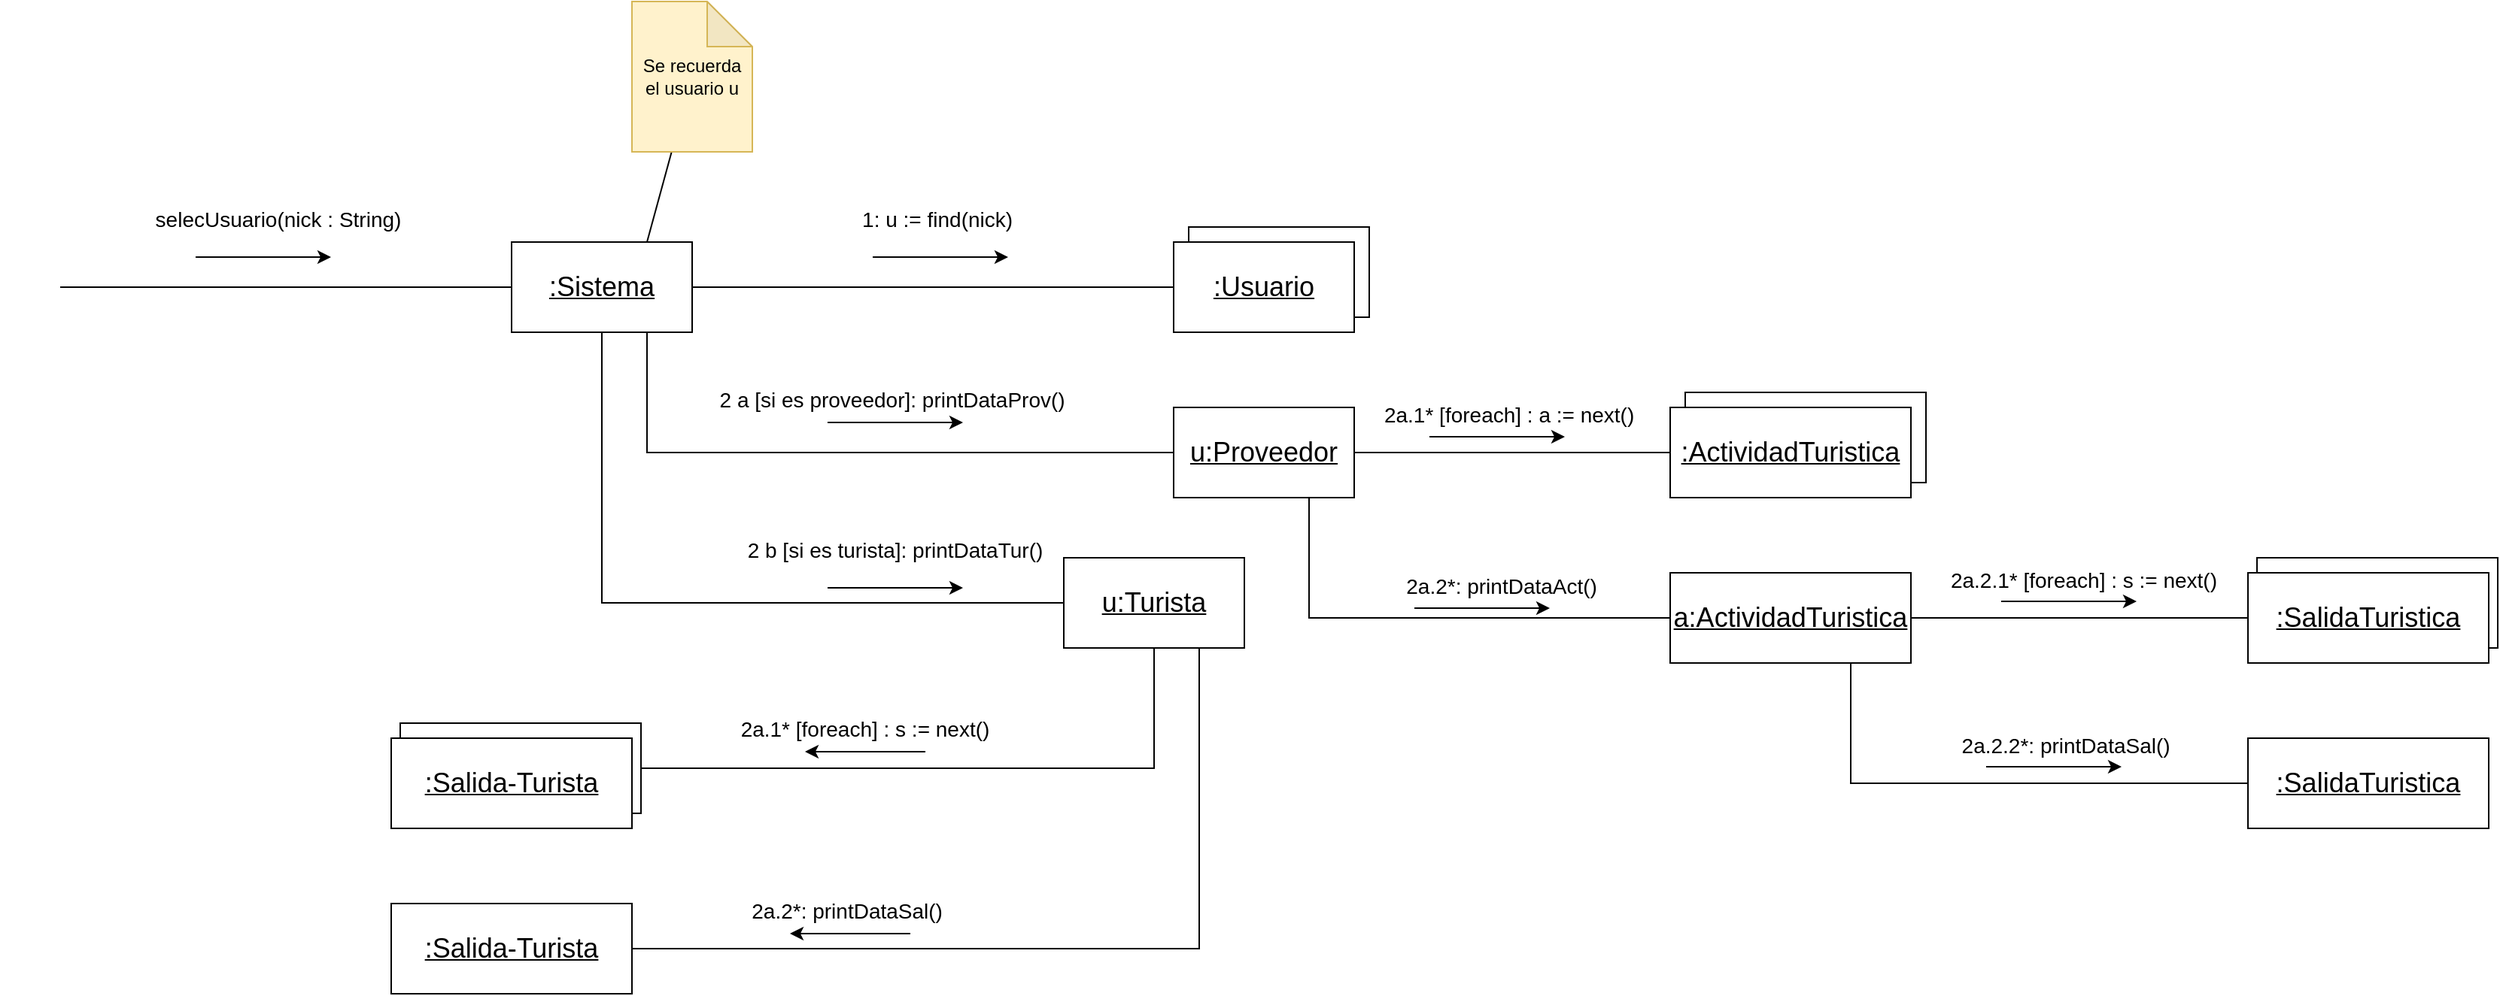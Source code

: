 <mxfile version="21.6.8" type="google">
  <diagram name="Página-1" id="vJUpEHiS4zn8HA63nTtL">
    <mxGraphModel grid="1" page="1" gridSize="10" guides="1" tooltips="1" connect="1" arrows="1" fold="1" pageScale="1" pageWidth="827" pageHeight="1169" math="0" shadow="0">
      <root>
        <mxCell id="0" />
        <mxCell id="1" parent="0" />
        <mxCell id="DgTdbrLNHz-8A3N5ORjj-1" value="&lt;font style=&quot;font-size: 18px;&quot;&gt;&lt;u&gt;:Sistema&lt;/u&gt;&lt;/font&gt;" style="rounded=0;whiteSpace=wrap;html=1;" vertex="1" parent="1">
          <mxGeometry x="340" y="340" width="120" height="60" as="geometry" />
        </mxCell>
        <mxCell id="DgTdbrLNHz-8A3N5ORjj-2" value="" style="endArrow=none;html=1;rounded=0;entryX=0;entryY=0.5;entryDx=0;entryDy=0;" edge="1" parent="1" target="DgTdbrLNHz-8A3N5ORjj-1">
          <mxGeometry width="50" height="50" relative="1" as="geometry">
            <mxPoint x="40" y="370" as="sourcePoint" />
            <mxPoint x="320" y="360" as="targetPoint" />
          </mxGeometry>
        </mxCell>
        <mxCell id="DgTdbrLNHz-8A3N5ORjj-3" value="" style="endArrow=classic;html=1;rounded=0;" edge="1" parent="1">
          <mxGeometry width="50" height="50" relative="1" as="geometry">
            <mxPoint x="130" y="350" as="sourcePoint" />
            <mxPoint x="220" y="350" as="targetPoint" />
          </mxGeometry>
        </mxCell>
        <mxCell id="DgTdbrLNHz-8A3N5ORjj-4" value="" style="endArrow=none;html=1;rounded=0;exitX=1;exitY=0.5;exitDx=0;exitDy=0;" edge="1" parent="1" source="DgTdbrLNHz-8A3N5ORjj-1">
          <mxGeometry width="50" height="50" relative="1" as="geometry">
            <mxPoint x="530" y="410" as="sourcePoint" />
            <mxPoint x="780" y="370" as="targetPoint" />
          </mxGeometry>
        </mxCell>
        <mxCell id="DgTdbrLNHz-8A3N5ORjj-5" value="&lt;font style=&quot;font-size: 14px;&quot;&gt;1: u := find(nick)&amp;nbsp;&lt;/font&gt;" style="text;html=1;strokeColor=none;fillColor=none;align=center;verticalAlign=middle;whiteSpace=wrap;rounded=0;" vertex="1" parent="1">
          <mxGeometry x="440" y="310" width="370" height="30" as="geometry" />
        </mxCell>
        <mxCell id="DgTdbrLNHz-8A3N5ORjj-6" value="" style="rounded=0;whiteSpace=wrap;html=1;" vertex="1" parent="1">
          <mxGeometry x="790" y="330" width="120" height="60" as="geometry" />
        </mxCell>
        <mxCell id="DgTdbrLNHz-8A3N5ORjj-7" value="&lt;font style=&quot;font-size: 18px;&quot;&gt;&lt;u&gt;:Usuario&lt;/u&gt;&lt;/font&gt;" style="rounded=0;whiteSpace=wrap;html=1;" vertex="1" parent="1">
          <mxGeometry x="780" y="340" width="120" height="60" as="geometry" />
        </mxCell>
        <mxCell id="DgTdbrLNHz-8A3N5ORjj-8" value="" style="endArrow=classic;html=1;rounded=0;" edge="1" parent="1">
          <mxGeometry width="50" height="50" relative="1" as="geometry">
            <mxPoint x="580" y="350" as="sourcePoint" />
            <mxPoint x="670" y="350" as="targetPoint" />
          </mxGeometry>
        </mxCell>
        <mxCell id="DgTdbrLNHz-8A3N5ORjj-9" value="&lt;font style=&quot;font-size: 18px;&quot;&gt;&lt;u&gt;u:Proveedor&lt;/u&gt;&lt;/font&gt;" style="rounded=0;whiteSpace=wrap;html=1;" vertex="1" parent="1">
          <mxGeometry x="780" y="450" width="120" height="60" as="geometry" />
        </mxCell>
        <mxCell id="DgTdbrLNHz-8A3N5ORjj-10" value="" style="endArrow=none;html=1;rounded=0;entryX=0.75;entryY=1;entryDx=0;entryDy=0;exitX=0;exitY=0.5;exitDx=0;exitDy=0;" edge="1" parent="1" source="DgTdbrLNHz-8A3N5ORjj-9" target="DgTdbrLNHz-8A3N5ORjj-1">
          <mxGeometry width="50" height="50" relative="1" as="geometry">
            <mxPoint x="510" y="410" as="sourcePoint" />
            <mxPoint x="560" y="360" as="targetPoint" />
            <Array as="points">
              <mxPoint x="430" y="480" />
            </Array>
          </mxGeometry>
        </mxCell>
        <mxCell id="DgTdbrLNHz-8A3N5ORjj-11" value="&lt;font style=&quot;font-size: 14px;&quot;&gt;2 a [si es proveedor]: printDataProv()&amp;nbsp;&lt;br&gt;&lt;/font&gt;" style="text;html=1;strokeColor=none;fillColor=none;align=center;verticalAlign=middle;whiteSpace=wrap;rounded=0;" vertex="1" parent="1">
          <mxGeometry x="410" y="430" width="370" height="30" as="geometry" />
        </mxCell>
        <mxCell id="DgTdbrLNHz-8A3N5ORjj-12" value="" style="endArrow=classic;html=1;rounded=0;" edge="1" parent="1">
          <mxGeometry width="50" height="50" relative="1" as="geometry">
            <mxPoint x="550" y="460" as="sourcePoint" />
            <mxPoint x="640" y="460" as="targetPoint" />
          </mxGeometry>
        </mxCell>
        <mxCell id="DgTdbrLNHz-8A3N5ORjj-13" value="&lt;font style=&quot;font-size: 14px;&quot;&gt;selecUsuario(nick : String)&lt;/font&gt;" style="text;html=1;strokeColor=none;fillColor=none;align=center;verticalAlign=middle;whiteSpace=wrap;rounded=0;" vertex="1" parent="1">
          <mxGeometry y="310" width="370" height="30" as="geometry" />
        </mxCell>
        <mxCell id="DgTdbrLNHz-8A3N5ORjj-14" value="" style="endArrow=none;html=1;rounded=0;exitX=0.75;exitY=0;exitDx=0;exitDy=0;" edge="1" parent="1" source="DgTdbrLNHz-8A3N5ORjj-1" target="DgTdbrLNHz-8A3N5ORjj-15">
          <mxGeometry width="50" height="50" relative="1" as="geometry">
            <mxPoint x="500" y="350" as="sourcePoint" />
            <mxPoint x="460" y="230" as="targetPoint" />
          </mxGeometry>
        </mxCell>
        <mxCell id="DgTdbrLNHz-8A3N5ORjj-15" value="Se recuerda el usuario u" style="shape=note;whiteSpace=wrap;html=1;backgroundOutline=1;darkOpacity=0.05;fillColor=#fff2cc;strokeColor=#d6b656;" vertex="1" parent="1">
          <mxGeometry x="420" y="180" width="80" height="100" as="geometry" />
        </mxCell>
        <mxCell id="5SawQvVRW9yrCV_AWhMh-1" value="" style="endArrow=none;html=1;rounded=0;entryX=0.5;entryY=1;entryDx=0;entryDy=0;" edge="1" parent="1" target="DgTdbrLNHz-8A3N5ORjj-1">
          <mxGeometry width="50" height="50" relative="1" as="geometry">
            <mxPoint x="720" y="580" as="sourcePoint" />
            <mxPoint x="550" y="450" as="targetPoint" />
            <Array as="points">
              <mxPoint x="400" y="580" />
            </Array>
          </mxGeometry>
        </mxCell>
        <mxCell id="5SawQvVRW9yrCV_AWhMh-2" value="&lt;font style=&quot;font-size: 18px;&quot;&gt;&lt;u&gt;u:Turista&lt;/u&gt;&lt;/font&gt;" style="rounded=0;whiteSpace=wrap;html=1;" vertex="1" parent="1">
          <mxGeometry x="707" y="550" width="120" height="60" as="geometry" />
        </mxCell>
        <mxCell id="5SawQvVRW9yrCV_AWhMh-3" value="&lt;font style=&quot;font-size: 14px;&quot;&gt;2 b [si es turista]: printDataTur()&lt;br&gt;&lt;/font&gt;" style="text;html=1;strokeColor=none;fillColor=none;align=center;verticalAlign=middle;whiteSpace=wrap;rounded=0;" vertex="1" parent="1">
          <mxGeometry x="410" y="530" width="370" height="30" as="geometry" />
        </mxCell>
        <mxCell id="5SawQvVRW9yrCV_AWhMh-4" value="" style="endArrow=classic;html=1;rounded=0;" edge="1" parent="1">
          <mxGeometry width="50" height="50" relative="1" as="geometry">
            <mxPoint x="550" y="570" as="sourcePoint" />
            <mxPoint x="640" y="570" as="targetPoint" />
          </mxGeometry>
        </mxCell>
        <mxCell id="5SawQvVRW9yrCV_AWhMh-5" value="" style="endArrow=none;html=1;rounded=0;exitX=1;exitY=0.5;exitDx=0;exitDy=0;" edge="1" parent="1" source="DgTdbrLNHz-8A3N5ORjj-9">
          <mxGeometry width="50" height="50" relative="1" as="geometry">
            <mxPoint x="600" y="540" as="sourcePoint" />
            <mxPoint x="1150" y="480" as="targetPoint" />
          </mxGeometry>
        </mxCell>
        <mxCell id="5SawQvVRW9yrCV_AWhMh-6" value="" style="rounded=0;whiteSpace=wrap;html=1;" vertex="1" parent="1">
          <mxGeometry x="1120" y="440" width="160" height="60" as="geometry" />
        </mxCell>
        <mxCell id="5SawQvVRW9yrCV_AWhMh-7" value="&lt;font style=&quot;font-size: 18px;&quot;&gt;&lt;u&gt;:ActividadTuristica&lt;/u&gt;&lt;/font&gt;" style="rounded=0;whiteSpace=wrap;html=1;" vertex="1" parent="1">
          <mxGeometry x="1110" y="450" width="160" height="60" as="geometry" />
        </mxCell>
        <mxCell id="5SawQvVRW9yrCV_AWhMh-8" value="&lt;font style=&quot;font-size: 14px;&quot;&gt;2a.1* [foreach] : a := next()&amp;nbsp;&lt;/font&gt;" style="text;html=1;strokeColor=none;fillColor=none;align=center;verticalAlign=middle;whiteSpace=wrap;rounded=0;" vertex="1" parent="1">
          <mxGeometry x="910" y="440" width="190" height="30" as="geometry" />
        </mxCell>
        <mxCell id="5SawQvVRW9yrCV_AWhMh-9" value="" style="endArrow=classic;html=1;rounded=0;" edge="1" parent="1">
          <mxGeometry width="50" height="50" relative="1" as="geometry">
            <mxPoint x="950" y="469.5" as="sourcePoint" />
            <mxPoint x="1040" y="469.5" as="targetPoint" />
          </mxGeometry>
        </mxCell>
        <mxCell id="5SawQvVRW9yrCV_AWhMh-13" value="" style="endArrow=none;html=1;rounded=0;entryX=0.75;entryY=1;entryDx=0;entryDy=0;" edge="1" parent="1" target="DgTdbrLNHz-8A3N5ORjj-9">
          <mxGeometry width="50" height="50" relative="1" as="geometry">
            <mxPoint x="1110" y="590" as="sourcePoint" />
            <mxPoint x="850" y="520" as="targetPoint" />
            <Array as="points">
              <mxPoint x="870" y="590" />
            </Array>
          </mxGeometry>
        </mxCell>
        <mxCell id="5SawQvVRW9yrCV_AWhMh-14" value="&lt;font style=&quot;font-size: 14px;&quot;&gt;2a.2*: printDataAct()&amp;nbsp;&lt;/font&gt;" style="text;html=1;strokeColor=none;fillColor=none;align=center;verticalAlign=middle;whiteSpace=wrap;rounded=0;" vertex="1" parent="1">
          <mxGeometry x="900" y="554" width="200" height="30" as="geometry" />
        </mxCell>
        <mxCell id="5SawQvVRW9yrCV_AWhMh-15" value="" style="endArrow=classic;html=1;rounded=0;" edge="1" parent="1">
          <mxGeometry width="50" height="50" relative="1" as="geometry">
            <mxPoint x="940" y="583.5" as="sourcePoint" />
            <mxPoint x="1030" y="583.5" as="targetPoint" />
          </mxGeometry>
        </mxCell>
        <mxCell id="5SawQvVRW9yrCV_AWhMh-16" value="&lt;font style=&quot;font-size: 18px;&quot;&gt;&lt;u&gt;a:ActividadTuristica&lt;/u&gt;&lt;/font&gt;" style="rounded=0;whiteSpace=wrap;html=1;" vertex="1" parent="1">
          <mxGeometry x="1110" y="560" width="160" height="60" as="geometry" />
        </mxCell>
        <mxCell id="5SawQvVRW9yrCV_AWhMh-17" value="" style="endArrow=none;html=1;rounded=0;entryX=1;entryY=0.5;entryDx=0;entryDy=0;exitX=0;exitY=0.5;exitDx=0;exitDy=0;" edge="1" parent="1" source="5SawQvVRW9yrCV_AWhMh-19" target="5SawQvVRW9yrCV_AWhMh-16">
          <mxGeometry width="50" height="50" relative="1" as="geometry">
            <mxPoint x="1460" y="590" as="sourcePoint" />
            <mxPoint x="1120" y="590" as="targetPoint" />
          </mxGeometry>
        </mxCell>
        <mxCell id="5SawQvVRW9yrCV_AWhMh-18" value="" style="rounded=0;whiteSpace=wrap;html=1;" vertex="1" parent="1">
          <mxGeometry x="1500" y="550" width="160" height="60" as="geometry" />
        </mxCell>
        <mxCell id="5SawQvVRW9yrCV_AWhMh-19" value="&lt;font style=&quot;font-size: 18px;&quot;&gt;&lt;u&gt;:SalidaTuristica&lt;/u&gt;&lt;/font&gt;" style="rounded=0;whiteSpace=wrap;html=1;" vertex="1" parent="1">
          <mxGeometry x="1494" y="560" width="160" height="60" as="geometry" />
        </mxCell>
        <mxCell id="5SawQvVRW9yrCV_AWhMh-20" value="&lt;font style=&quot;font-size: 14px;&quot;&gt;2a.2.1* [foreach] : s := next()&lt;/font&gt;" style="text;html=1;strokeColor=none;fillColor=none;align=center;verticalAlign=middle;whiteSpace=wrap;rounded=0;" vertex="1" parent="1">
          <mxGeometry x="1280" y="550" width="210" height="30" as="geometry" />
        </mxCell>
        <mxCell id="5SawQvVRW9yrCV_AWhMh-21" value="" style="endArrow=classic;html=1;rounded=0;" edge="1" parent="1">
          <mxGeometry width="50" height="50" relative="1" as="geometry">
            <mxPoint x="1330" y="579" as="sourcePoint" />
            <mxPoint x="1420" y="579" as="targetPoint" />
          </mxGeometry>
        </mxCell>
        <mxCell id="5SawQvVRW9yrCV_AWhMh-22" value="" style="endArrow=none;html=1;rounded=0;entryX=0.75;entryY=1;entryDx=0;entryDy=0;" edge="1" parent="1" target="5SawQvVRW9yrCV_AWhMh-16">
          <mxGeometry width="50" height="50" relative="1" as="geometry">
            <mxPoint x="1500" y="700" as="sourcePoint" />
            <mxPoint x="1220" y="590" as="targetPoint" />
            <Array as="points">
              <mxPoint x="1230" y="700" />
            </Array>
          </mxGeometry>
        </mxCell>
        <mxCell id="5SawQvVRW9yrCV_AWhMh-23" value="&lt;font style=&quot;font-size: 18px;&quot;&gt;&lt;u&gt;:SalidaTuristica&lt;/u&gt;&lt;/font&gt;" style="rounded=0;whiteSpace=wrap;html=1;" vertex="1" parent="1">
          <mxGeometry x="1494" y="670" width="160" height="60" as="geometry" />
        </mxCell>
        <mxCell id="5SawQvVRW9yrCV_AWhMh-24" value="&lt;font style=&quot;font-size: 14px;&quot;&gt;2a.2.2*: printDataSal()&amp;nbsp;&lt;/font&gt;" style="text;html=1;strokeColor=none;fillColor=none;align=center;verticalAlign=middle;whiteSpace=wrap;rounded=0;" vertex="1" parent="1">
          <mxGeometry x="1270" y="660" width="210" height="30" as="geometry" />
        </mxCell>
        <mxCell id="5SawQvVRW9yrCV_AWhMh-25" value="" style="endArrow=classic;html=1;rounded=0;" edge="1" parent="1">
          <mxGeometry width="50" height="50" relative="1" as="geometry">
            <mxPoint x="1320" y="689" as="sourcePoint" />
            <mxPoint x="1410" y="689" as="targetPoint" />
          </mxGeometry>
        </mxCell>
        <mxCell id="5SawQvVRW9yrCV_AWhMh-26" value="" style="rounded=0;whiteSpace=wrap;html=1;" vertex="1" parent="1">
          <mxGeometry x="266" y="660" width="160" height="60" as="geometry" />
        </mxCell>
        <mxCell id="5SawQvVRW9yrCV_AWhMh-27" value="&lt;font style=&quot;font-size: 18px;&quot;&gt;&lt;u&gt;:Salida-Turista&lt;/u&gt;&lt;/font&gt;" style="rounded=0;whiteSpace=wrap;html=1;" vertex="1" parent="1">
          <mxGeometry x="260" y="670" width="160" height="60" as="geometry" />
        </mxCell>
        <mxCell id="5SawQvVRW9yrCV_AWhMh-28" value="&lt;font style=&quot;font-size: 18px;&quot;&gt;&lt;u&gt;:Salida-Turista&lt;/u&gt;&lt;/font&gt;" style="rounded=0;whiteSpace=wrap;html=1;" vertex="1" parent="1">
          <mxGeometry x="260" y="780" width="160" height="60" as="geometry" />
        </mxCell>
        <mxCell id="5SawQvVRW9yrCV_AWhMh-29" value="" style="endArrow=none;html=1;rounded=0;entryX=1;entryY=0.5;entryDx=0;entryDy=0;exitX=0.5;exitY=1;exitDx=0;exitDy=0;" edge="1" parent="1" source="5SawQvVRW9yrCV_AWhMh-2" target="5SawQvVRW9yrCV_AWhMh-26">
          <mxGeometry width="50" height="50" relative="1" as="geometry">
            <mxPoint x="684" y="689" as="sourcePoint" />
            <mxPoint x="460" y="689" as="targetPoint" />
            <Array as="points">
              <mxPoint x="767" y="690" />
            </Array>
          </mxGeometry>
        </mxCell>
        <mxCell id="5SawQvVRW9yrCV_AWhMh-30" value="&lt;font style=&quot;font-size: 14px;&quot;&gt;2a.1* [foreach] : s := next()&lt;/font&gt;" style="text;html=1;strokeColor=none;fillColor=none;align=center;verticalAlign=middle;whiteSpace=wrap;rounded=0;" vertex="1" parent="1">
          <mxGeometry x="470" y="649" width="210" height="30" as="geometry" />
        </mxCell>
        <mxCell id="5SawQvVRW9yrCV_AWhMh-31" value="" style="endArrow=classic;html=1;rounded=0;" edge="1" parent="1">
          <mxGeometry width="50" height="50" relative="1" as="geometry">
            <mxPoint x="615" y="679" as="sourcePoint" />
            <mxPoint x="535" y="679" as="targetPoint" />
          </mxGeometry>
        </mxCell>
        <mxCell id="5SawQvVRW9yrCV_AWhMh-32" value="" style="endArrow=none;html=1;rounded=0;entryX=0.75;entryY=1;entryDx=0;entryDy=0;exitX=1;exitY=0.5;exitDx=0;exitDy=0;" edge="1" parent="1" source="5SawQvVRW9yrCV_AWhMh-28" target="5SawQvVRW9yrCV_AWhMh-2">
          <mxGeometry width="50" height="50" relative="1" as="geometry">
            <mxPoint x="860" y="800" as="sourcePoint" />
            <mxPoint x="910" y="750" as="targetPoint" />
            <Array as="points">
              <mxPoint x="797" y="810" />
            </Array>
          </mxGeometry>
        </mxCell>
        <mxCell id="5SawQvVRW9yrCV_AWhMh-33" value="&lt;font style=&quot;font-size: 14px;&quot;&gt;2a.2*: printDataSal()&amp;nbsp;&lt;/font&gt;" style="text;html=1;strokeColor=none;fillColor=none;align=center;verticalAlign=middle;whiteSpace=wrap;rounded=0;" vertex="1" parent="1">
          <mxGeometry x="460" y="770" width="210" height="30" as="geometry" />
        </mxCell>
        <mxCell id="5SawQvVRW9yrCV_AWhMh-34" value="" style="endArrow=classic;html=1;rounded=0;" edge="1" parent="1">
          <mxGeometry width="50" height="50" relative="1" as="geometry">
            <mxPoint x="605" y="800" as="sourcePoint" />
            <mxPoint x="525" y="800" as="targetPoint" />
          </mxGeometry>
        </mxCell>
      </root>
    </mxGraphModel>
  </diagram>
</mxfile>
